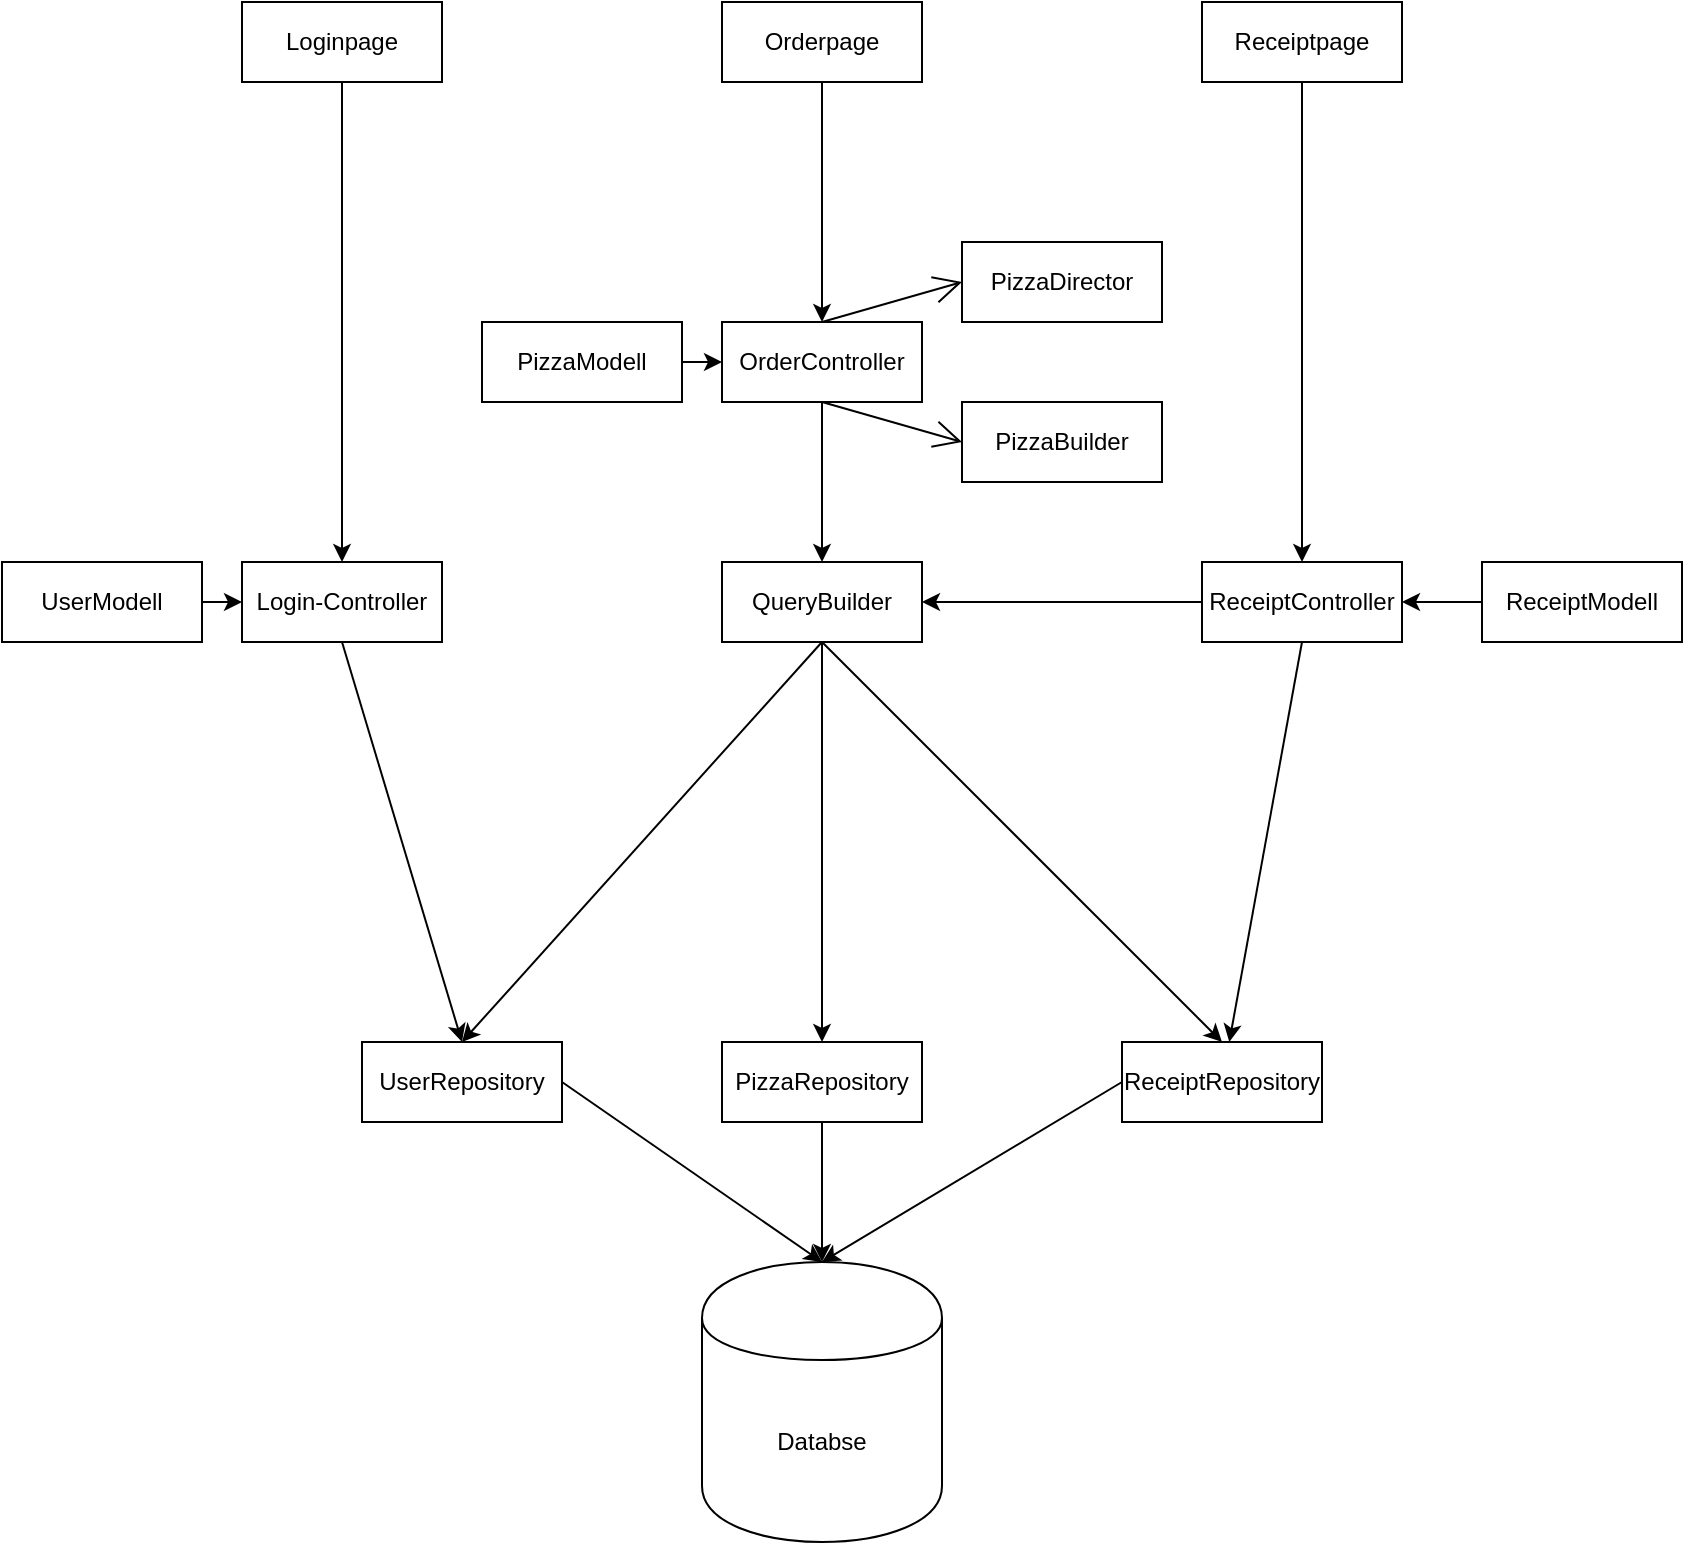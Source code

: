 <mxfile>
    <diagram id="ToqS9qpU1vX1bBcakA9K" name="Page-1">
        <mxGraphModel dx="1162" dy="779" grid="1" gridSize="10" guides="1" tooltips="1" connect="1" arrows="1" fold="1" page="1" pageScale="1" pageWidth="850" pageHeight="1100" math="0" shadow="0">
            <root>
                <mxCell id="0"/>
                <mxCell id="1" parent="0"/>
                <mxCell id="2" value="Databse" style="shape=cylinder;whiteSpace=wrap;html=1;boundedLbl=1;backgroundOutline=1;" vertex="1" parent="1">
                    <mxGeometry x="350" y="870" width="120" height="140" as="geometry"/>
                </mxCell>
                <mxCell id="33" style="edgeStyle=none;html=1;exitX=0.5;exitY=1;exitDx=0;exitDy=0;entryX=0.5;entryY=0;entryDx=0;entryDy=0;" edge="1" parent="1" source="4" target="17">
                    <mxGeometry relative="1" as="geometry"/>
                </mxCell>
                <mxCell id="4" value="Loginpage" style="whiteSpace=wrap;html=1;align=center;" vertex="1" parent="1">
                    <mxGeometry x="120" y="240" width="100" height="40" as="geometry"/>
                </mxCell>
                <mxCell id="31" style="edgeStyle=none;html=1;exitX=0.5;exitY=1;exitDx=0;exitDy=0;entryX=0.5;entryY=0;entryDx=0;entryDy=0;" edge="1" parent="1" source="5" target="18">
                    <mxGeometry relative="1" as="geometry"/>
                </mxCell>
                <mxCell id="5" value="Orderpage" style="whiteSpace=wrap;html=1;align=center;" vertex="1" parent="1">
                    <mxGeometry x="360" y="240" width="100" height="40" as="geometry"/>
                </mxCell>
                <mxCell id="30" style="edgeStyle=none;html=1;exitX=0.5;exitY=1;exitDx=0;exitDy=0;entryX=0.5;entryY=0;entryDx=0;entryDy=0;" edge="1" parent="1" source="6" target="19">
                    <mxGeometry relative="1" as="geometry"/>
                </mxCell>
                <mxCell id="6" value="Receiptpage" style="whiteSpace=wrap;html=1;align=center;" vertex="1" parent="1">
                    <mxGeometry x="600" y="240" width="100" height="40" as="geometry"/>
                </mxCell>
                <mxCell id="10" style="edgeStyle=none;html=1;exitX=1;exitY=0.5;exitDx=0;exitDy=0;entryX=0.5;entryY=0;entryDx=0;entryDy=0;" edge="1" parent="1" source="7" target="2">
                    <mxGeometry relative="1" as="geometry"/>
                </mxCell>
                <mxCell id="7" value="UserRepository" style="whiteSpace=wrap;html=1;align=center;" vertex="1" parent="1">
                    <mxGeometry x="180" y="760" width="100" height="40" as="geometry"/>
                </mxCell>
                <mxCell id="11" style="edgeStyle=none;html=1;exitX=0.5;exitY=1;exitDx=0;exitDy=0;entryX=0.5;entryY=0;entryDx=0;entryDy=0;" edge="1" parent="1" source="8" target="2">
                    <mxGeometry relative="1" as="geometry"/>
                </mxCell>
                <mxCell id="8" value="PizzaRepository" style="whiteSpace=wrap;html=1;align=center;" vertex="1" parent="1">
                    <mxGeometry x="360" y="760" width="100" height="40" as="geometry"/>
                </mxCell>
                <mxCell id="12" style="edgeStyle=none;html=1;exitX=0;exitY=0.5;exitDx=0;exitDy=0;" edge="1" parent="1" source="9">
                    <mxGeometry relative="1" as="geometry">
                        <mxPoint x="410" y="870" as="targetPoint"/>
                    </mxGeometry>
                </mxCell>
                <mxCell id="9" value="ReceiptRepository" style="whiteSpace=wrap;html=1;align=center;" vertex="1" parent="1">
                    <mxGeometry x="560" y="760" width="100" height="40" as="geometry"/>
                </mxCell>
                <mxCell id="14" value="PizzaBuilder" style="whiteSpace=wrap;html=1;align=center;" vertex="1" parent="1">
                    <mxGeometry x="480" y="440" width="100" height="40" as="geometry"/>
                </mxCell>
                <mxCell id="27" style="edgeStyle=none;html=1;exitX=0.5;exitY=1;exitDx=0;exitDy=0;entryX=0.5;entryY=0;entryDx=0;entryDy=0;" edge="1" parent="1" source="15" target="7">
                    <mxGeometry relative="1" as="geometry"/>
                </mxCell>
                <mxCell id="28" style="edgeStyle=none;html=1;exitX=0.5;exitY=1;exitDx=0;exitDy=0;" edge="1" parent="1" source="15" target="8">
                    <mxGeometry relative="1" as="geometry"/>
                </mxCell>
                <mxCell id="29" style="edgeStyle=none;html=1;exitX=0.5;exitY=1;exitDx=0;exitDy=0;entryX=0.5;entryY=0;entryDx=0;entryDy=0;" edge="1" parent="1" source="15" target="9">
                    <mxGeometry relative="1" as="geometry"/>
                </mxCell>
                <mxCell id="15" value="QueryBuilder" style="whiteSpace=wrap;html=1;align=center;" vertex="1" parent="1">
                    <mxGeometry x="360" y="520" width="100" height="40" as="geometry"/>
                </mxCell>
                <mxCell id="16" value="PizzaDirector" style="whiteSpace=wrap;html=1;align=center;" vertex="1" parent="1">
                    <mxGeometry x="480" y="360" width="100" height="40" as="geometry"/>
                </mxCell>
                <mxCell id="26" style="edgeStyle=none;html=1;exitX=0.5;exitY=1;exitDx=0;exitDy=0;entryX=0.5;entryY=0;entryDx=0;entryDy=0;" edge="1" parent="1" source="17" target="7">
                    <mxGeometry relative="1" as="geometry"/>
                </mxCell>
                <mxCell id="17" value="Login-Controller" style="whiteSpace=wrap;html=1;align=center;" vertex="1" parent="1">
                    <mxGeometry x="120" y="520" width="100" height="40" as="geometry"/>
                </mxCell>
                <mxCell id="35" style="edgeStyle=none;html=1;exitX=0.5;exitY=1;exitDx=0;exitDy=0;entryX=0.5;entryY=0;entryDx=0;entryDy=0;" edge="1" parent="1" source="18" target="15">
                    <mxGeometry relative="1" as="geometry"/>
                </mxCell>
                <mxCell id="18" value="OrderController" style="whiteSpace=wrap;html=1;align=center;" vertex="1" parent="1">
                    <mxGeometry x="360" y="400" width="100" height="40" as="geometry"/>
                </mxCell>
                <mxCell id="34" style="edgeStyle=none;html=1;exitX=0;exitY=0.5;exitDx=0;exitDy=0;" edge="1" parent="1" source="19" target="15">
                    <mxGeometry relative="1" as="geometry"/>
                </mxCell>
                <mxCell id="37" style="edgeStyle=none;html=1;exitX=0.5;exitY=1;exitDx=0;exitDy=0;" edge="1" parent="1" source="19" target="9">
                    <mxGeometry relative="1" as="geometry"/>
                </mxCell>
                <mxCell id="19" value="ReceiptController" style="whiteSpace=wrap;html=1;align=center;" vertex="1" parent="1">
                    <mxGeometry x="600" y="520" width="100" height="40" as="geometry"/>
                </mxCell>
                <mxCell id="20" value="" style="endArrow=open;endFill=1;endSize=12;html=1;exitX=0.5;exitY=0;exitDx=0;exitDy=0;entryX=0;entryY=0.5;entryDx=0;entryDy=0;" edge="1" parent="1" source="18" target="16">
                    <mxGeometry width="160" relative="1" as="geometry">
                        <mxPoint x="340" y="490" as="sourcePoint"/>
                        <mxPoint x="500" y="490" as="targetPoint"/>
                    </mxGeometry>
                </mxCell>
                <mxCell id="21" value="" style="endArrow=open;endFill=1;endSize=12;html=1;exitX=0.5;exitY=1;exitDx=0;exitDy=0;entryX=0;entryY=0.5;entryDx=0;entryDy=0;" edge="1" parent="1" source="18" target="14">
                    <mxGeometry width="160" relative="1" as="geometry">
                        <mxPoint x="460" y="420" as="sourcePoint"/>
                        <mxPoint x="470" y="410" as="targetPoint"/>
                    </mxGeometry>
                </mxCell>
                <mxCell id="38" style="edgeStyle=none;html=1;exitX=0;exitY=0.5;exitDx=0;exitDy=0;entryX=1;entryY=0.5;entryDx=0;entryDy=0;" edge="1" parent="1" source="23" target="19">
                    <mxGeometry relative="1" as="geometry"/>
                </mxCell>
                <mxCell id="23" value="ReceiptModell" style="whiteSpace=wrap;html=1;align=center;" vertex="1" parent="1">
                    <mxGeometry x="740" y="520" width="100" height="40" as="geometry"/>
                </mxCell>
                <mxCell id="39" style="edgeStyle=none;html=1;exitX=1;exitY=0.5;exitDx=0;exitDy=0;entryX=0;entryY=0.5;entryDx=0;entryDy=0;" edge="1" parent="1" source="24" target="18">
                    <mxGeometry relative="1" as="geometry"/>
                </mxCell>
                <mxCell id="24" value="PizzaModell" style="whiteSpace=wrap;html=1;align=center;" vertex="1" parent="1">
                    <mxGeometry x="240" y="400" width="100" height="40" as="geometry"/>
                </mxCell>
                <mxCell id="40" style="edgeStyle=none;html=1;exitX=1;exitY=0.5;exitDx=0;exitDy=0;entryX=0;entryY=0.5;entryDx=0;entryDy=0;" edge="1" parent="1" source="25" target="17">
                    <mxGeometry relative="1" as="geometry"/>
                </mxCell>
                <mxCell id="25" value="UserModell" style="whiteSpace=wrap;html=1;align=center;" vertex="1" parent="1">
                    <mxGeometry y="520" width="100" height="40" as="geometry"/>
                </mxCell>
            </root>
        </mxGraphModel>
    </diagram>
</mxfile>